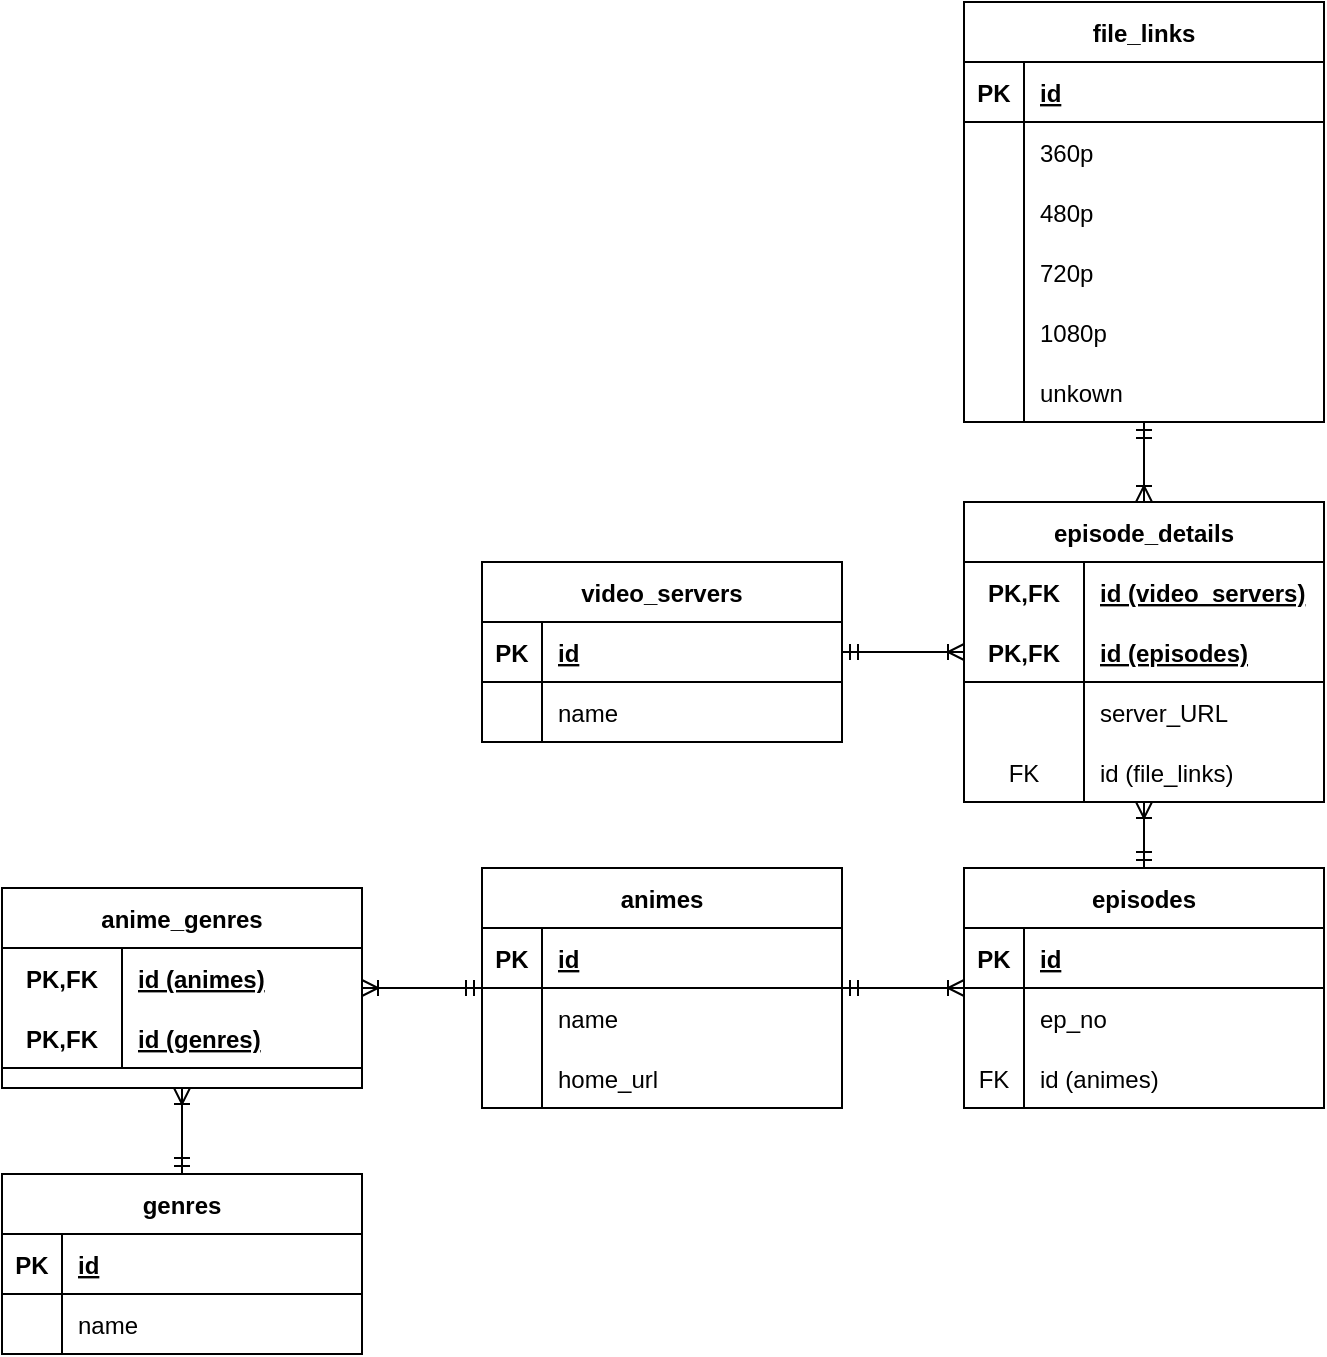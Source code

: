 <mxfile version="16.5.3" type="github">
  <diagram id="R2lEEEUBdFMjLlhIrx00" name="Page-1">
    <mxGraphModel dx="1038" dy="592" grid="1" gridSize="10" guides="1" tooltips="1" connect="1" arrows="1" fold="1" page="1" pageScale="1" pageWidth="850" pageHeight="1100" math="0" shadow="0" extFonts="Permanent Marker^https://fonts.googleapis.com/css?family=Permanent+Marker">
      <root>
        <mxCell id="0" />
        <mxCell id="1" parent="0" />
        <mxCell id="hQ5B-zQcnZUNuY0tLKcM-4" value="animes" style="shape=table;startSize=30;container=1;collapsible=1;childLayout=tableLayout;fixedRows=1;rowLines=0;fontStyle=1;align=center;resizeLast=1;" parent="1" vertex="1">
          <mxGeometry x="320" y="673" width="180" height="120" as="geometry" />
        </mxCell>
        <mxCell id="hQ5B-zQcnZUNuY0tLKcM-5" value="" style="shape=tableRow;horizontal=0;startSize=0;swimlaneHead=0;swimlaneBody=0;fillColor=none;collapsible=0;dropTarget=0;points=[[0,0.5],[1,0.5]];portConstraint=eastwest;top=0;left=0;right=0;bottom=1;" parent="hQ5B-zQcnZUNuY0tLKcM-4" vertex="1">
          <mxGeometry y="30" width="180" height="30" as="geometry" />
        </mxCell>
        <mxCell id="hQ5B-zQcnZUNuY0tLKcM-6" value="PK" style="shape=partialRectangle;connectable=0;fillColor=none;top=0;left=0;bottom=0;right=0;fontStyle=1;overflow=hidden;" parent="hQ5B-zQcnZUNuY0tLKcM-5" vertex="1">
          <mxGeometry width="30" height="30" as="geometry">
            <mxRectangle width="30" height="30" as="alternateBounds" />
          </mxGeometry>
        </mxCell>
        <mxCell id="hQ5B-zQcnZUNuY0tLKcM-7" value="id" style="shape=partialRectangle;connectable=0;fillColor=none;top=0;left=0;bottom=0;right=0;align=left;spacingLeft=6;fontStyle=5;overflow=hidden;" parent="hQ5B-zQcnZUNuY0tLKcM-5" vertex="1">
          <mxGeometry x="30" width="150" height="30" as="geometry">
            <mxRectangle width="150" height="30" as="alternateBounds" />
          </mxGeometry>
        </mxCell>
        <mxCell id="hQ5B-zQcnZUNuY0tLKcM-8" value="" style="shape=tableRow;horizontal=0;startSize=0;swimlaneHead=0;swimlaneBody=0;fillColor=none;collapsible=0;dropTarget=0;points=[[0,0.5],[1,0.5]];portConstraint=eastwest;top=0;left=0;right=0;bottom=0;" parent="hQ5B-zQcnZUNuY0tLKcM-4" vertex="1">
          <mxGeometry y="60" width="180" height="30" as="geometry" />
        </mxCell>
        <mxCell id="hQ5B-zQcnZUNuY0tLKcM-9" value="" style="shape=partialRectangle;connectable=0;fillColor=none;top=0;left=0;bottom=0;right=0;editable=1;overflow=hidden;" parent="hQ5B-zQcnZUNuY0tLKcM-8" vertex="1">
          <mxGeometry width="30" height="30" as="geometry">
            <mxRectangle width="30" height="30" as="alternateBounds" />
          </mxGeometry>
        </mxCell>
        <mxCell id="hQ5B-zQcnZUNuY0tLKcM-10" value="name" style="shape=partialRectangle;connectable=0;fillColor=none;top=0;left=0;bottom=0;right=0;align=left;spacingLeft=6;overflow=hidden;" parent="hQ5B-zQcnZUNuY0tLKcM-8" vertex="1">
          <mxGeometry x="30" width="150" height="30" as="geometry">
            <mxRectangle width="150" height="30" as="alternateBounds" />
          </mxGeometry>
        </mxCell>
        <mxCell id="hQ5B-zQcnZUNuY0tLKcM-11" value="" style="shape=tableRow;horizontal=0;startSize=0;swimlaneHead=0;swimlaneBody=0;fillColor=none;collapsible=0;dropTarget=0;points=[[0,0.5],[1,0.5]];portConstraint=eastwest;top=0;left=0;right=0;bottom=0;" parent="hQ5B-zQcnZUNuY0tLKcM-4" vertex="1">
          <mxGeometry y="90" width="180" height="30" as="geometry" />
        </mxCell>
        <mxCell id="hQ5B-zQcnZUNuY0tLKcM-12" value="" style="shape=partialRectangle;connectable=0;fillColor=none;top=0;left=0;bottom=0;right=0;editable=1;overflow=hidden;" parent="hQ5B-zQcnZUNuY0tLKcM-11" vertex="1">
          <mxGeometry width="30" height="30" as="geometry">
            <mxRectangle width="30" height="30" as="alternateBounds" />
          </mxGeometry>
        </mxCell>
        <mxCell id="hQ5B-zQcnZUNuY0tLKcM-13" value="home_url" style="shape=partialRectangle;connectable=0;fillColor=none;top=0;left=0;bottom=0;right=0;align=left;spacingLeft=6;overflow=hidden;" parent="hQ5B-zQcnZUNuY0tLKcM-11" vertex="1">
          <mxGeometry x="30" width="150" height="30" as="geometry">
            <mxRectangle width="150" height="30" as="alternateBounds" />
          </mxGeometry>
        </mxCell>
        <mxCell id="hQ5B-zQcnZUNuY0tLKcM-30" value="episodes" style="shape=table;startSize=30;container=1;collapsible=1;childLayout=tableLayout;fixedRows=1;rowLines=0;fontStyle=1;align=center;resizeLast=1;" parent="1" vertex="1">
          <mxGeometry x="561" y="673" width="180" height="120" as="geometry" />
        </mxCell>
        <mxCell id="hQ5B-zQcnZUNuY0tLKcM-31" value="" style="shape=tableRow;horizontal=0;startSize=0;swimlaneHead=0;swimlaneBody=0;fillColor=none;collapsible=0;dropTarget=0;points=[[0,0.5],[1,0.5]];portConstraint=eastwest;top=0;left=0;right=0;bottom=1;" parent="hQ5B-zQcnZUNuY0tLKcM-30" vertex="1">
          <mxGeometry y="30" width="180" height="30" as="geometry" />
        </mxCell>
        <mxCell id="hQ5B-zQcnZUNuY0tLKcM-32" value="PK" style="shape=partialRectangle;connectable=0;fillColor=none;top=0;left=0;bottom=0;right=0;fontStyle=1;overflow=hidden;" parent="hQ5B-zQcnZUNuY0tLKcM-31" vertex="1">
          <mxGeometry width="30" height="30" as="geometry">
            <mxRectangle width="30" height="30" as="alternateBounds" />
          </mxGeometry>
        </mxCell>
        <mxCell id="hQ5B-zQcnZUNuY0tLKcM-33" value="id" style="shape=partialRectangle;connectable=0;fillColor=none;top=0;left=0;bottom=0;right=0;align=left;spacingLeft=6;fontStyle=5;overflow=hidden;" parent="hQ5B-zQcnZUNuY0tLKcM-31" vertex="1">
          <mxGeometry x="30" width="150" height="30" as="geometry">
            <mxRectangle width="150" height="30" as="alternateBounds" />
          </mxGeometry>
        </mxCell>
        <mxCell id="hQ5B-zQcnZUNuY0tLKcM-37" value="" style="shape=tableRow;horizontal=0;startSize=0;swimlaneHead=0;swimlaneBody=0;fillColor=none;collapsible=0;dropTarget=0;points=[[0,0.5],[1,0.5]];portConstraint=eastwest;top=0;left=0;right=0;bottom=0;" parent="hQ5B-zQcnZUNuY0tLKcM-30" vertex="1">
          <mxGeometry y="60" width="180" height="30" as="geometry" />
        </mxCell>
        <mxCell id="hQ5B-zQcnZUNuY0tLKcM-38" value="" style="shape=partialRectangle;connectable=0;fillColor=none;top=0;left=0;bottom=0;right=0;editable=1;overflow=hidden;" parent="hQ5B-zQcnZUNuY0tLKcM-37" vertex="1">
          <mxGeometry width="30" height="30" as="geometry">
            <mxRectangle width="30" height="30" as="alternateBounds" />
          </mxGeometry>
        </mxCell>
        <mxCell id="hQ5B-zQcnZUNuY0tLKcM-39" value="ep_no" style="shape=partialRectangle;connectable=0;fillColor=none;top=0;left=0;bottom=0;right=0;align=left;spacingLeft=6;overflow=hidden;" parent="hQ5B-zQcnZUNuY0tLKcM-37" vertex="1">
          <mxGeometry x="30" width="150" height="30" as="geometry">
            <mxRectangle width="150" height="30" as="alternateBounds" />
          </mxGeometry>
        </mxCell>
        <mxCell id="hQ5B-zQcnZUNuY0tLKcM-48" value="" style="shape=tableRow;horizontal=0;startSize=0;swimlaneHead=0;swimlaneBody=0;fillColor=none;collapsible=0;dropTarget=0;points=[[0,0.5],[1,0.5]];portConstraint=eastwest;top=0;left=0;right=0;bottom=0;" parent="hQ5B-zQcnZUNuY0tLKcM-30" vertex="1">
          <mxGeometry y="90" width="180" height="30" as="geometry" />
        </mxCell>
        <mxCell id="hQ5B-zQcnZUNuY0tLKcM-49" value="FK" style="shape=partialRectangle;connectable=0;fillColor=none;top=0;left=0;bottom=0;right=0;editable=1;overflow=hidden;" parent="hQ5B-zQcnZUNuY0tLKcM-48" vertex="1">
          <mxGeometry width="30" height="30" as="geometry">
            <mxRectangle width="30" height="30" as="alternateBounds" />
          </mxGeometry>
        </mxCell>
        <mxCell id="hQ5B-zQcnZUNuY0tLKcM-50" value="id (animes)" style="shape=partialRectangle;connectable=0;fillColor=none;top=0;left=0;bottom=0;right=0;align=left;spacingLeft=6;overflow=hidden;" parent="hQ5B-zQcnZUNuY0tLKcM-48" vertex="1">
          <mxGeometry x="30" width="150" height="30" as="geometry">
            <mxRectangle width="150" height="30" as="alternateBounds" />
          </mxGeometry>
        </mxCell>
        <mxCell id="hQ5B-zQcnZUNuY0tLKcM-44" value="" style="edgeStyle=entityRelationEdgeStyle;fontSize=12;html=1;endArrow=ERoneToMany;startArrow=ERmandOne;rounded=0;" parent="1" source="hQ5B-zQcnZUNuY0tLKcM-4" target="hQ5B-zQcnZUNuY0tLKcM-30" edge="1">
          <mxGeometry width="100" height="100" relative="1" as="geometry">
            <mxPoint x="470" y="803" as="sourcePoint" />
            <mxPoint x="570" y="703" as="targetPoint" />
          </mxGeometry>
        </mxCell>
        <mxCell id="hQ5B-zQcnZUNuY0tLKcM-51" value="video_servers" style="shape=table;startSize=30;container=1;collapsible=1;childLayout=tableLayout;fixedRows=1;rowLines=0;fontStyle=1;align=center;resizeLast=1;" parent="1" vertex="1">
          <mxGeometry x="320" y="520" width="180" height="90" as="geometry" />
        </mxCell>
        <mxCell id="hQ5B-zQcnZUNuY0tLKcM-52" value="" style="shape=tableRow;horizontal=0;startSize=0;swimlaneHead=0;swimlaneBody=0;fillColor=none;collapsible=0;dropTarget=0;points=[[0,0.5],[1,0.5]];portConstraint=eastwest;top=0;left=0;right=0;bottom=1;" parent="hQ5B-zQcnZUNuY0tLKcM-51" vertex="1">
          <mxGeometry y="30" width="180" height="30" as="geometry" />
        </mxCell>
        <mxCell id="hQ5B-zQcnZUNuY0tLKcM-53" value="PK" style="shape=partialRectangle;connectable=0;fillColor=none;top=0;left=0;bottom=0;right=0;fontStyle=1;overflow=hidden;" parent="hQ5B-zQcnZUNuY0tLKcM-52" vertex="1">
          <mxGeometry width="30" height="30" as="geometry">
            <mxRectangle width="30" height="30" as="alternateBounds" />
          </mxGeometry>
        </mxCell>
        <mxCell id="hQ5B-zQcnZUNuY0tLKcM-54" value="id" style="shape=partialRectangle;connectable=0;fillColor=none;top=0;left=0;bottom=0;right=0;align=left;spacingLeft=6;fontStyle=5;overflow=hidden;" parent="hQ5B-zQcnZUNuY0tLKcM-52" vertex="1">
          <mxGeometry x="30" width="150" height="30" as="geometry">
            <mxRectangle width="150" height="30" as="alternateBounds" />
          </mxGeometry>
        </mxCell>
        <mxCell id="hQ5B-zQcnZUNuY0tLKcM-55" value="" style="shape=tableRow;horizontal=0;startSize=0;swimlaneHead=0;swimlaneBody=0;fillColor=none;collapsible=0;dropTarget=0;points=[[0,0.5],[1,0.5]];portConstraint=eastwest;top=0;left=0;right=0;bottom=0;" parent="hQ5B-zQcnZUNuY0tLKcM-51" vertex="1">
          <mxGeometry y="60" width="180" height="30" as="geometry" />
        </mxCell>
        <mxCell id="hQ5B-zQcnZUNuY0tLKcM-56" value="" style="shape=partialRectangle;connectable=0;fillColor=none;top=0;left=0;bottom=0;right=0;editable=1;overflow=hidden;" parent="hQ5B-zQcnZUNuY0tLKcM-55" vertex="1">
          <mxGeometry width="30" height="30" as="geometry">
            <mxRectangle width="30" height="30" as="alternateBounds" />
          </mxGeometry>
        </mxCell>
        <mxCell id="hQ5B-zQcnZUNuY0tLKcM-57" value="name" style="shape=partialRectangle;connectable=0;fillColor=none;top=0;left=0;bottom=0;right=0;align=left;spacingLeft=6;overflow=hidden;" parent="hQ5B-zQcnZUNuY0tLKcM-55" vertex="1">
          <mxGeometry x="30" width="150" height="30" as="geometry">
            <mxRectangle width="150" height="30" as="alternateBounds" />
          </mxGeometry>
        </mxCell>
        <mxCell id="hQ5B-zQcnZUNuY0tLKcM-64" value="episode_details" style="shape=table;startSize=30;container=1;collapsible=1;childLayout=tableLayout;fixedRows=1;rowLines=0;fontStyle=1;align=center;resizeLast=1;" parent="1" vertex="1">
          <mxGeometry x="561" y="490" width="180" height="150" as="geometry">
            <mxRectangle x="561" y="490" width="120" height="30" as="alternateBounds" />
          </mxGeometry>
        </mxCell>
        <mxCell id="hQ5B-zQcnZUNuY0tLKcM-65" value="" style="shape=tableRow;horizontal=0;startSize=0;swimlaneHead=0;swimlaneBody=0;fillColor=none;collapsible=0;dropTarget=0;points=[[0,0.5],[1,0.5]];portConstraint=eastwest;top=0;left=0;right=0;bottom=0;" parent="hQ5B-zQcnZUNuY0tLKcM-64" vertex="1">
          <mxGeometry y="30" width="180" height="30" as="geometry" />
        </mxCell>
        <mxCell id="hQ5B-zQcnZUNuY0tLKcM-66" value="PK,FK" style="shape=partialRectangle;connectable=0;fillColor=none;top=0;left=0;bottom=0;right=0;fontStyle=1;overflow=hidden;" parent="hQ5B-zQcnZUNuY0tLKcM-65" vertex="1">
          <mxGeometry width="60" height="30" as="geometry">
            <mxRectangle width="60" height="30" as="alternateBounds" />
          </mxGeometry>
        </mxCell>
        <mxCell id="hQ5B-zQcnZUNuY0tLKcM-67" value="id (video_servers)" style="shape=partialRectangle;connectable=0;fillColor=none;top=0;left=0;bottom=0;right=0;align=left;spacingLeft=6;fontStyle=5;overflow=hidden;" parent="hQ5B-zQcnZUNuY0tLKcM-65" vertex="1">
          <mxGeometry x="60" width="120" height="30" as="geometry">
            <mxRectangle width="120" height="30" as="alternateBounds" />
          </mxGeometry>
        </mxCell>
        <mxCell id="hQ5B-zQcnZUNuY0tLKcM-68" value="" style="shape=tableRow;horizontal=0;startSize=0;swimlaneHead=0;swimlaneBody=0;fillColor=none;collapsible=0;dropTarget=0;points=[[0,0.5],[1,0.5]];portConstraint=eastwest;top=0;left=0;right=0;bottom=1;" parent="hQ5B-zQcnZUNuY0tLKcM-64" vertex="1">
          <mxGeometry y="60" width="180" height="30" as="geometry" />
        </mxCell>
        <mxCell id="hQ5B-zQcnZUNuY0tLKcM-69" value="PK,FK" style="shape=partialRectangle;connectable=0;fillColor=none;top=0;left=0;bottom=0;right=0;fontStyle=1;overflow=hidden;" parent="hQ5B-zQcnZUNuY0tLKcM-68" vertex="1">
          <mxGeometry width="60" height="30" as="geometry">
            <mxRectangle width="60" height="30" as="alternateBounds" />
          </mxGeometry>
        </mxCell>
        <mxCell id="hQ5B-zQcnZUNuY0tLKcM-70" value="id (episodes)" style="shape=partialRectangle;connectable=0;fillColor=none;top=0;left=0;bottom=0;right=0;align=left;spacingLeft=6;fontStyle=5;overflow=hidden;" parent="hQ5B-zQcnZUNuY0tLKcM-68" vertex="1">
          <mxGeometry x="60" width="120" height="30" as="geometry">
            <mxRectangle width="120" height="30" as="alternateBounds" />
          </mxGeometry>
        </mxCell>
        <mxCell id="hQ5B-zQcnZUNuY0tLKcM-71" value="" style="shape=tableRow;horizontal=0;startSize=0;swimlaneHead=0;swimlaneBody=0;fillColor=none;collapsible=0;dropTarget=0;points=[[0,0.5],[1,0.5]];portConstraint=eastwest;top=0;left=0;right=0;bottom=0;" parent="hQ5B-zQcnZUNuY0tLKcM-64" vertex="1">
          <mxGeometry y="90" width="180" height="30" as="geometry" />
        </mxCell>
        <mxCell id="hQ5B-zQcnZUNuY0tLKcM-72" value="" style="shape=partialRectangle;connectable=0;fillColor=none;top=0;left=0;bottom=0;right=0;editable=1;overflow=hidden;" parent="hQ5B-zQcnZUNuY0tLKcM-71" vertex="1">
          <mxGeometry width="60" height="30" as="geometry">
            <mxRectangle width="60" height="30" as="alternateBounds" />
          </mxGeometry>
        </mxCell>
        <mxCell id="hQ5B-zQcnZUNuY0tLKcM-73" value="server_URL" style="shape=partialRectangle;connectable=0;fillColor=none;top=0;left=0;bottom=0;right=0;align=left;spacingLeft=6;overflow=hidden;" parent="hQ5B-zQcnZUNuY0tLKcM-71" vertex="1">
          <mxGeometry x="60" width="120" height="30" as="geometry">
            <mxRectangle width="120" height="30" as="alternateBounds" />
          </mxGeometry>
        </mxCell>
        <mxCell id="hQ5B-zQcnZUNuY0tLKcM-74" value="" style="shape=tableRow;horizontal=0;startSize=0;swimlaneHead=0;swimlaneBody=0;fillColor=none;collapsible=0;dropTarget=0;points=[[0,0.5],[1,0.5]];portConstraint=eastwest;top=0;left=0;right=0;bottom=0;" parent="hQ5B-zQcnZUNuY0tLKcM-64" vertex="1">
          <mxGeometry y="120" width="180" height="30" as="geometry" />
        </mxCell>
        <mxCell id="hQ5B-zQcnZUNuY0tLKcM-75" value="FK" style="shape=partialRectangle;connectable=0;fillColor=none;top=0;left=0;bottom=0;right=0;editable=1;overflow=hidden;" parent="hQ5B-zQcnZUNuY0tLKcM-74" vertex="1">
          <mxGeometry width="60" height="30" as="geometry">
            <mxRectangle width="60" height="30" as="alternateBounds" />
          </mxGeometry>
        </mxCell>
        <mxCell id="hQ5B-zQcnZUNuY0tLKcM-76" value="id (file_links)" style="shape=partialRectangle;connectable=0;fillColor=none;top=0;left=0;bottom=0;right=0;align=left;spacingLeft=6;overflow=hidden;" parent="hQ5B-zQcnZUNuY0tLKcM-74" vertex="1">
          <mxGeometry x="60" width="120" height="30" as="geometry">
            <mxRectangle width="120" height="30" as="alternateBounds" />
          </mxGeometry>
        </mxCell>
        <mxCell id="hQ5B-zQcnZUNuY0tLKcM-77" value="file_links" style="shape=table;startSize=30;container=1;collapsible=1;childLayout=tableLayout;fixedRows=1;rowLines=0;fontStyle=1;align=center;resizeLast=1;" parent="1" vertex="1">
          <mxGeometry x="561" y="240" width="180" height="210" as="geometry" />
        </mxCell>
        <mxCell id="hQ5B-zQcnZUNuY0tLKcM-78" value="" style="shape=tableRow;horizontal=0;startSize=0;swimlaneHead=0;swimlaneBody=0;fillColor=none;collapsible=0;dropTarget=0;points=[[0,0.5],[1,0.5]];portConstraint=eastwest;top=0;left=0;right=0;bottom=1;" parent="hQ5B-zQcnZUNuY0tLKcM-77" vertex="1">
          <mxGeometry y="30" width="180" height="30" as="geometry" />
        </mxCell>
        <mxCell id="hQ5B-zQcnZUNuY0tLKcM-79" value="PK" style="shape=partialRectangle;connectable=0;fillColor=none;top=0;left=0;bottom=0;right=0;fontStyle=1;overflow=hidden;" parent="hQ5B-zQcnZUNuY0tLKcM-78" vertex="1">
          <mxGeometry width="30" height="30" as="geometry">
            <mxRectangle width="30" height="30" as="alternateBounds" />
          </mxGeometry>
        </mxCell>
        <mxCell id="hQ5B-zQcnZUNuY0tLKcM-80" value="id" style="shape=partialRectangle;connectable=0;fillColor=none;top=0;left=0;bottom=0;right=0;align=left;spacingLeft=6;fontStyle=5;overflow=hidden;" parent="hQ5B-zQcnZUNuY0tLKcM-78" vertex="1">
          <mxGeometry x="30" width="150" height="30" as="geometry">
            <mxRectangle width="150" height="30" as="alternateBounds" />
          </mxGeometry>
        </mxCell>
        <mxCell id="hQ5B-zQcnZUNuY0tLKcM-81" value="" style="shape=tableRow;horizontal=0;startSize=0;swimlaneHead=0;swimlaneBody=0;fillColor=none;collapsible=0;dropTarget=0;points=[[0,0.5],[1,0.5]];portConstraint=eastwest;top=0;left=0;right=0;bottom=0;" parent="hQ5B-zQcnZUNuY0tLKcM-77" vertex="1">
          <mxGeometry y="60" width="180" height="30" as="geometry" />
        </mxCell>
        <mxCell id="hQ5B-zQcnZUNuY0tLKcM-82" value="" style="shape=partialRectangle;connectable=0;fillColor=none;top=0;left=0;bottom=0;right=0;editable=1;overflow=hidden;" parent="hQ5B-zQcnZUNuY0tLKcM-81" vertex="1">
          <mxGeometry width="30" height="30" as="geometry">
            <mxRectangle width="30" height="30" as="alternateBounds" />
          </mxGeometry>
        </mxCell>
        <mxCell id="hQ5B-zQcnZUNuY0tLKcM-83" value="360p" style="shape=partialRectangle;connectable=0;fillColor=none;top=0;left=0;bottom=0;right=0;align=left;spacingLeft=6;overflow=hidden;" parent="hQ5B-zQcnZUNuY0tLKcM-81" vertex="1">
          <mxGeometry x="30" width="150" height="30" as="geometry">
            <mxRectangle width="150" height="30" as="alternateBounds" />
          </mxGeometry>
        </mxCell>
        <mxCell id="hQ5B-zQcnZUNuY0tLKcM-84" value="" style="shape=tableRow;horizontal=0;startSize=0;swimlaneHead=0;swimlaneBody=0;fillColor=none;collapsible=0;dropTarget=0;points=[[0,0.5],[1,0.5]];portConstraint=eastwest;top=0;left=0;right=0;bottom=0;" parent="hQ5B-zQcnZUNuY0tLKcM-77" vertex="1">
          <mxGeometry y="90" width="180" height="30" as="geometry" />
        </mxCell>
        <mxCell id="hQ5B-zQcnZUNuY0tLKcM-85" value="" style="shape=partialRectangle;connectable=0;fillColor=none;top=0;left=0;bottom=0;right=0;editable=1;overflow=hidden;" parent="hQ5B-zQcnZUNuY0tLKcM-84" vertex="1">
          <mxGeometry width="30" height="30" as="geometry">
            <mxRectangle width="30" height="30" as="alternateBounds" />
          </mxGeometry>
        </mxCell>
        <mxCell id="hQ5B-zQcnZUNuY0tLKcM-86" value="480p" style="shape=partialRectangle;connectable=0;fillColor=none;top=0;left=0;bottom=0;right=0;align=left;spacingLeft=6;overflow=hidden;" parent="hQ5B-zQcnZUNuY0tLKcM-84" vertex="1">
          <mxGeometry x="30" width="150" height="30" as="geometry">
            <mxRectangle width="150" height="30" as="alternateBounds" />
          </mxGeometry>
        </mxCell>
        <mxCell id="hQ5B-zQcnZUNuY0tLKcM-87" value="" style="shape=tableRow;horizontal=0;startSize=0;swimlaneHead=0;swimlaneBody=0;fillColor=none;collapsible=0;dropTarget=0;points=[[0,0.5],[1,0.5]];portConstraint=eastwest;top=0;left=0;right=0;bottom=0;" parent="hQ5B-zQcnZUNuY0tLKcM-77" vertex="1">
          <mxGeometry y="120" width="180" height="30" as="geometry" />
        </mxCell>
        <mxCell id="hQ5B-zQcnZUNuY0tLKcM-88" value="" style="shape=partialRectangle;connectable=0;fillColor=none;top=0;left=0;bottom=0;right=0;editable=1;overflow=hidden;" parent="hQ5B-zQcnZUNuY0tLKcM-87" vertex="1">
          <mxGeometry width="30" height="30" as="geometry">
            <mxRectangle width="30" height="30" as="alternateBounds" />
          </mxGeometry>
        </mxCell>
        <mxCell id="hQ5B-zQcnZUNuY0tLKcM-89" value="720p" style="shape=partialRectangle;connectable=0;fillColor=none;top=0;left=0;bottom=0;right=0;align=left;spacingLeft=6;overflow=hidden;" parent="hQ5B-zQcnZUNuY0tLKcM-87" vertex="1">
          <mxGeometry x="30" width="150" height="30" as="geometry">
            <mxRectangle width="150" height="30" as="alternateBounds" />
          </mxGeometry>
        </mxCell>
        <mxCell id="hQ5B-zQcnZUNuY0tLKcM-93" value="" style="shape=tableRow;horizontal=0;startSize=0;swimlaneHead=0;swimlaneBody=0;fillColor=none;collapsible=0;dropTarget=0;points=[[0,0.5],[1,0.5]];portConstraint=eastwest;top=0;left=0;right=0;bottom=0;" parent="hQ5B-zQcnZUNuY0tLKcM-77" vertex="1">
          <mxGeometry y="150" width="180" height="30" as="geometry" />
        </mxCell>
        <mxCell id="hQ5B-zQcnZUNuY0tLKcM-94" value="" style="shape=partialRectangle;connectable=0;fillColor=none;top=0;left=0;bottom=0;right=0;editable=1;overflow=hidden;" parent="hQ5B-zQcnZUNuY0tLKcM-93" vertex="1">
          <mxGeometry width="30" height="30" as="geometry">
            <mxRectangle width="30" height="30" as="alternateBounds" />
          </mxGeometry>
        </mxCell>
        <mxCell id="hQ5B-zQcnZUNuY0tLKcM-95" value="1080p" style="shape=partialRectangle;connectable=0;fillColor=none;top=0;left=0;bottom=0;right=0;align=left;spacingLeft=6;overflow=hidden;" parent="hQ5B-zQcnZUNuY0tLKcM-93" vertex="1">
          <mxGeometry x="30" width="150" height="30" as="geometry">
            <mxRectangle width="150" height="30" as="alternateBounds" />
          </mxGeometry>
        </mxCell>
        <mxCell id="hQ5B-zQcnZUNuY0tLKcM-96" value="" style="shape=tableRow;horizontal=0;startSize=0;swimlaneHead=0;swimlaneBody=0;fillColor=none;collapsible=0;dropTarget=0;points=[[0,0.5],[1,0.5]];portConstraint=eastwest;top=0;left=0;right=0;bottom=0;" parent="hQ5B-zQcnZUNuY0tLKcM-77" vertex="1">
          <mxGeometry y="180" width="180" height="30" as="geometry" />
        </mxCell>
        <mxCell id="hQ5B-zQcnZUNuY0tLKcM-97" value="" style="shape=partialRectangle;connectable=0;fillColor=none;top=0;left=0;bottom=0;right=0;editable=1;overflow=hidden;" parent="hQ5B-zQcnZUNuY0tLKcM-96" vertex="1">
          <mxGeometry width="30" height="30" as="geometry">
            <mxRectangle width="30" height="30" as="alternateBounds" />
          </mxGeometry>
        </mxCell>
        <mxCell id="hQ5B-zQcnZUNuY0tLKcM-98" value="unkown" style="shape=partialRectangle;connectable=0;fillColor=none;top=0;left=0;bottom=0;right=0;align=left;spacingLeft=6;overflow=hidden;" parent="hQ5B-zQcnZUNuY0tLKcM-96" vertex="1">
          <mxGeometry x="30" width="150" height="30" as="geometry">
            <mxRectangle width="150" height="30" as="alternateBounds" />
          </mxGeometry>
        </mxCell>
        <mxCell id="hQ5B-zQcnZUNuY0tLKcM-90" value="" style="edgeStyle=entityRelationEdgeStyle;fontSize=12;html=1;endArrow=ERoneToMany;startArrow=ERmandOne;rounded=0;fontStyle=1" parent="1" source="hQ5B-zQcnZUNuY0tLKcM-51" target="hQ5B-zQcnZUNuY0tLKcM-64" edge="1">
          <mxGeometry width="100" height="100" relative="1" as="geometry">
            <mxPoint x="360" y="493" as="sourcePoint" />
            <mxPoint x="551" y="493" as="targetPoint" />
          </mxGeometry>
        </mxCell>
        <mxCell id="hQ5B-zQcnZUNuY0tLKcM-91" value="" style="edgeStyle=orthogonalEdgeStyle;fontSize=12;html=1;endArrow=ERoneToMany;startArrow=ERmandOne;rounded=0;fontStyle=1;" parent="1" source="hQ5B-zQcnZUNuY0tLKcM-30" target="hQ5B-zQcnZUNuY0tLKcM-64" edge="1">
          <mxGeometry width="100" height="100" relative="1" as="geometry">
            <mxPoint x="410" y="493" as="sourcePoint" />
            <mxPoint x="639" y="613" as="targetPoint" />
          </mxGeometry>
        </mxCell>
        <mxCell id="hQ5B-zQcnZUNuY0tLKcM-92" value="" style="edgeStyle=orthogonalEdgeStyle;fontSize=12;html=1;endArrow=ERoneToMany;startArrow=ERmandOne;rounded=0;fontStyle=1" parent="1" source="hQ5B-zQcnZUNuY0tLKcM-77" target="hQ5B-zQcnZUNuY0tLKcM-64" edge="1">
          <mxGeometry width="100" height="100" relative="1" as="geometry">
            <mxPoint x="420" y="503" as="sourcePoint" />
            <mxPoint x="550" y="538" as="targetPoint" />
          </mxGeometry>
        </mxCell>
        <mxCell id="hQ5B-zQcnZUNuY0tLKcM-99" value="genres" style="shape=table;startSize=30;container=1;collapsible=1;childLayout=tableLayout;fixedRows=1;rowLines=0;fontStyle=1;align=center;resizeLast=1;" parent="1" vertex="1">
          <mxGeometry x="80" y="826" width="180" height="90" as="geometry" />
        </mxCell>
        <mxCell id="hQ5B-zQcnZUNuY0tLKcM-100" value="" style="shape=tableRow;horizontal=0;startSize=0;swimlaneHead=0;swimlaneBody=0;fillColor=none;collapsible=0;dropTarget=0;points=[[0,0.5],[1,0.5]];portConstraint=eastwest;top=0;left=0;right=0;bottom=1;" parent="hQ5B-zQcnZUNuY0tLKcM-99" vertex="1">
          <mxGeometry y="30" width="180" height="30" as="geometry" />
        </mxCell>
        <mxCell id="hQ5B-zQcnZUNuY0tLKcM-101" value="PK" style="shape=partialRectangle;connectable=0;fillColor=none;top=0;left=0;bottom=0;right=0;fontStyle=1;overflow=hidden;" parent="hQ5B-zQcnZUNuY0tLKcM-100" vertex="1">
          <mxGeometry width="30" height="30" as="geometry">
            <mxRectangle width="30" height="30" as="alternateBounds" />
          </mxGeometry>
        </mxCell>
        <mxCell id="hQ5B-zQcnZUNuY0tLKcM-102" value="id" style="shape=partialRectangle;connectable=0;fillColor=none;top=0;left=0;bottom=0;right=0;align=left;spacingLeft=6;fontStyle=5;overflow=hidden;" parent="hQ5B-zQcnZUNuY0tLKcM-100" vertex="1">
          <mxGeometry x="30" width="150" height="30" as="geometry">
            <mxRectangle width="150" height="30" as="alternateBounds" />
          </mxGeometry>
        </mxCell>
        <mxCell id="hQ5B-zQcnZUNuY0tLKcM-103" value="" style="shape=tableRow;horizontal=0;startSize=0;swimlaneHead=0;swimlaneBody=0;fillColor=none;collapsible=0;dropTarget=0;points=[[0,0.5],[1,0.5]];portConstraint=eastwest;top=0;left=0;right=0;bottom=0;" parent="hQ5B-zQcnZUNuY0tLKcM-99" vertex="1">
          <mxGeometry y="60" width="180" height="30" as="geometry" />
        </mxCell>
        <mxCell id="hQ5B-zQcnZUNuY0tLKcM-104" value="" style="shape=partialRectangle;connectable=0;fillColor=none;top=0;left=0;bottom=0;right=0;editable=1;overflow=hidden;" parent="hQ5B-zQcnZUNuY0tLKcM-103" vertex="1">
          <mxGeometry width="30" height="30" as="geometry">
            <mxRectangle width="30" height="30" as="alternateBounds" />
          </mxGeometry>
        </mxCell>
        <mxCell id="hQ5B-zQcnZUNuY0tLKcM-105" value="name" style="shape=partialRectangle;connectable=0;fillColor=none;top=0;left=0;bottom=0;right=0;align=left;spacingLeft=6;overflow=hidden;" parent="hQ5B-zQcnZUNuY0tLKcM-103" vertex="1">
          <mxGeometry x="30" width="150" height="30" as="geometry">
            <mxRectangle width="150" height="30" as="alternateBounds" />
          </mxGeometry>
        </mxCell>
        <mxCell id="hQ5B-zQcnZUNuY0tLKcM-112" value="anime_genres" style="shape=table;startSize=30;container=1;collapsible=1;childLayout=tableLayout;fixedRows=1;rowLines=0;fontStyle=1;align=center;resizeLast=1;" parent="1" vertex="1">
          <mxGeometry x="80" y="683" width="180" height="100" as="geometry" />
        </mxCell>
        <mxCell id="hQ5B-zQcnZUNuY0tLKcM-113" value="" style="shape=tableRow;horizontal=0;startSize=0;swimlaneHead=0;swimlaneBody=0;fillColor=none;collapsible=0;dropTarget=0;points=[[0,0.5],[1,0.5]];portConstraint=eastwest;top=0;left=0;right=0;bottom=0;" parent="hQ5B-zQcnZUNuY0tLKcM-112" vertex="1">
          <mxGeometry y="30" width="180" height="30" as="geometry" />
        </mxCell>
        <mxCell id="hQ5B-zQcnZUNuY0tLKcM-114" value="PK,FK" style="shape=partialRectangle;connectable=0;fillColor=none;top=0;left=0;bottom=0;right=0;fontStyle=1;overflow=hidden;" parent="hQ5B-zQcnZUNuY0tLKcM-113" vertex="1">
          <mxGeometry width="60" height="30" as="geometry">
            <mxRectangle width="60" height="30" as="alternateBounds" />
          </mxGeometry>
        </mxCell>
        <mxCell id="hQ5B-zQcnZUNuY0tLKcM-115" value="id (animes)" style="shape=partialRectangle;connectable=0;fillColor=none;top=0;left=0;bottom=0;right=0;align=left;spacingLeft=6;fontStyle=5;overflow=hidden;" parent="hQ5B-zQcnZUNuY0tLKcM-113" vertex="1">
          <mxGeometry x="60" width="120" height="30" as="geometry">
            <mxRectangle width="120" height="30" as="alternateBounds" />
          </mxGeometry>
        </mxCell>
        <mxCell id="hQ5B-zQcnZUNuY0tLKcM-116" value="" style="shape=tableRow;horizontal=0;startSize=0;swimlaneHead=0;swimlaneBody=0;fillColor=none;collapsible=0;dropTarget=0;points=[[0,0.5],[1,0.5]];portConstraint=eastwest;top=0;left=0;right=0;bottom=1;" parent="hQ5B-zQcnZUNuY0tLKcM-112" vertex="1">
          <mxGeometry y="60" width="180" height="30" as="geometry" />
        </mxCell>
        <mxCell id="hQ5B-zQcnZUNuY0tLKcM-117" value="PK,FK" style="shape=partialRectangle;connectable=0;fillColor=none;top=0;left=0;bottom=0;right=0;fontStyle=1;overflow=hidden;" parent="hQ5B-zQcnZUNuY0tLKcM-116" vertex="1">
          <mxGeometry width="60" height="30" as="geometry">
            <mxRectangle width="60" height="30" as="alternateBounds" />
          </mxGeometry>
        </mxCell>
        <mxCell id="hQ5B-zQcnZUNuY0tLKcM-118" value="id (genres)" style="shape=partialRectangle;connectable=0;fillColor=none;top=0;left=0;bottom=0;right=0;align=left;spacingLeft=6;fontStyle=5;overflow=hidden;" parent="hQ5B-zQcnZUNuY0tLKcM-116" vertex="1">
          <mxGeometry x="60" width="120" height="30" as="geometry">
            <mxRectangle width="120" height="30" as="alternateBounds" />
          </mxGeometry>
        </mxCell>
        <mxCell id="hQ5B-zQcnZUNuY0tLKcM-125" value="" style="edgeStyle=entityRelationEdgeStyle;fontSize=12;html=1;endArrow=ERoneToMany;startArrow=ERmandOne;rounded=0;" parent="1" source="hQ5B-zQcnZUNuY0tLKcM-4" target="hQ5B-zQcnZUNuY0tLKcM-112" edge="1">
          <mxGeometry width="100" height="100" relative="1" as="geometry">
            <mxPoint x="510" y="788" as="sourcePoint" />
            <mxPoint x="290" y="830" as="targetPoint" />
          </mxGeometry>
        </mxCell>
        <mxCell id="hQ5B-zQcnZUNuY0tLKcM-126" value="" style="edgeStyle=orthogonalEdgeStyle;fontSize=12;html=1;endArrow=ERoneToMany;startArrow=ERmandOne;rounded=0;" parent="1" source="hQ5B-zQcnZUNuY0tLKcM-99" target="hQ5B-zQcnZUNuY0tLKcM-112" edge="1">
          <mxGeometry width="100" height="100" relative="1" as="geometry">
            <mxPoint x="330" y="773" as="sourcePoint" />
            <mxPoint x="270" y="770" as="targetPoint" />
          </mxGeometry>
        </mxCell>
      </root>
    </mxGraphModel>
  </diagram>
</mxfile>
